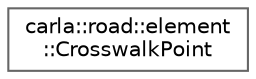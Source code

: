 digraph "类继承关系图"
{
 // INTERACTIVE_SVG=YES
 // LATEX_PDF_SIZE
  bgcolor="transparent";
  edge [fontname=Helvetica,fontsize=10,labelfontname=Helvetica,labelfontsize=10];
  node [fontname=Helvetica,fontsize=10,shape=box,height=0.2,width=0.4];
  rankdir="LR";
  Node0 [id="Node000000",label="carla::road::element\l::CrosswalkPoint",height=0.2,width=0.4,color="grey40", fillcolor="white", style="filled",URL="$d8/de6/structcarla_1_1road_1_1element_1_1CrosswalkPoint.html",tooltip=" "];
}
